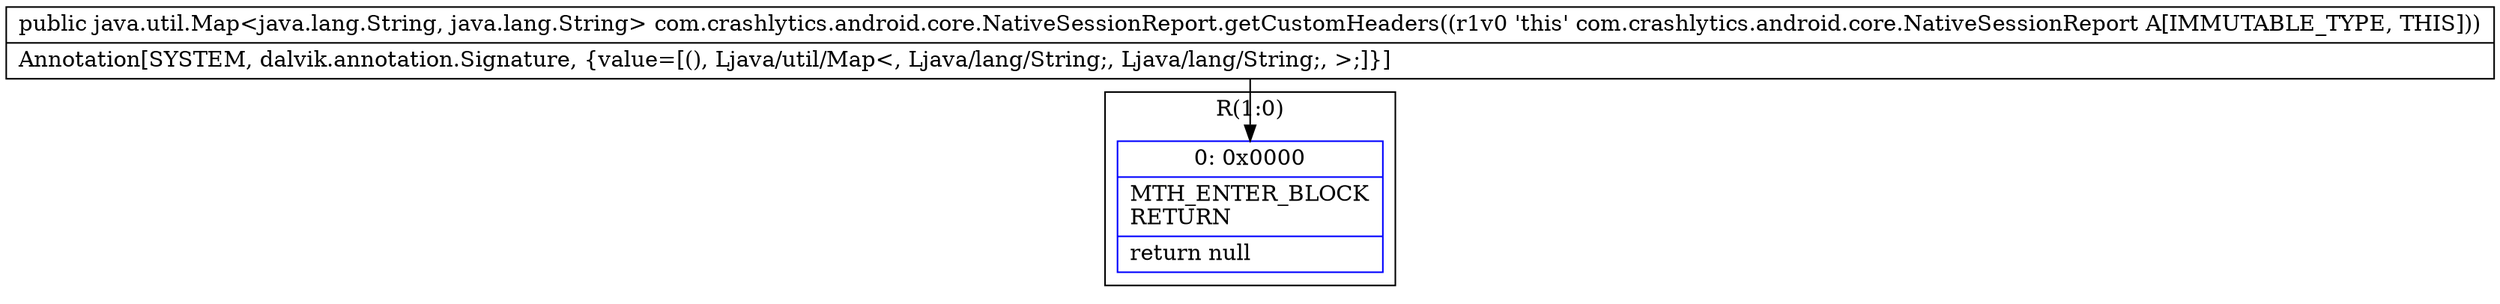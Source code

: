 digraph "CFG forcom.crashlytics.android.core.NativeSessionReport.getCustomHeaders()Ljava\/util\/Map;" {
subgraph cluster_Region_1734944773 {
label = "R(1:0)";
node [shape=record,color=blue];
Node_0 [shape=record,label="{0\:\ 0x0000|MTH_ENTER_BLOCK\lRETURN\l|return null\l}"];
}
MethodNode[shape=record,label="{public java.util.Map\<java.lang.String, java.lang.String\> com.crashlytics.android.core.NativeSessionReport.getCustomHeaders((r1v0 'this' com.crashlytics.android.core.NativeSessionReport A[IMMUTABLE_TYPE, THIS]))  | Annotation[SYSTEM, dalvik.annotation.Signature, \{value=[(), Ljava\/util\/Map\<, Ljava\/lang\/String;, Ljava\/lang\/String;, \>;]\}]\l}"];
MethodNode -> Node_0;
}

